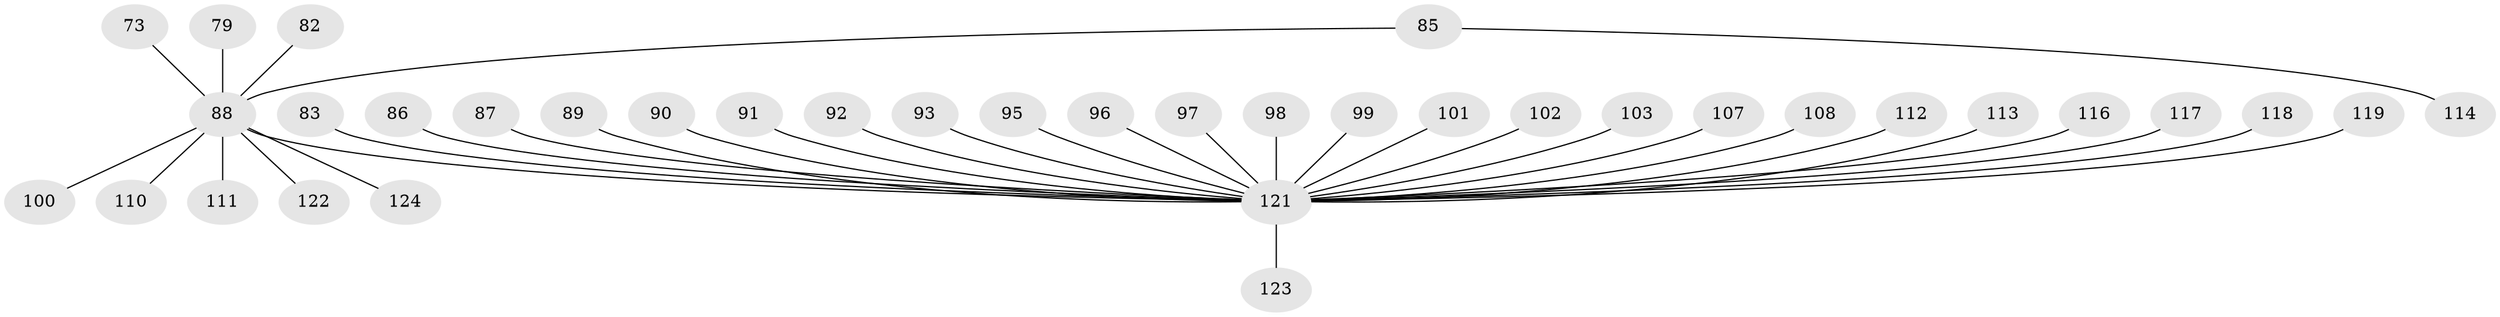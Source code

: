 // original degree distribution, {6: 0.016129032258064516, 7: 0.008064516129032258, 5: 0.04032258064516129, 3: 0.12903225806451613, 8: 0.008064516129032258, 4: 0.06451612903225806, 2: 0.18548387096774194, 1: 0.5483870967741935}
// Generated by graph-tools (version 1.1) at 2025/56/03/04/25 21:56:48]
// undirected, 37 vertices, 36 edges
graph export_dot {
graph [start="1"]
  node [color=gray90,style=filled];
  73;
  79;
  82;
  83;
  85;
  86;
  87;
  88 [super="+72+80+37"];
  89;
  90;
  91;
  92;
  93;
  95;
  96;
  97;
  98;
  99;
  100;
  101;
  102;
  103;
  107;
  108;
  110;
  111;
  112;
  113;
  114;
  116;
  117;
  118;
  119;
  121 [super="+48+115+62+60+65+61+63+69+70+75+74+109+120+77+81"];
  122;
  123;
  124;
  73 -- 88;
  79 -- 88;
  82 -- 88;
  83 -- 121;
  85 -- 114;
  85 -- 88;
  86 -- 121;
  87 -- 121;
  88 -- 124;
  88 -- 110;
  88 -- 111;
  88 -- 122;
  88 -- 100;
  88 -- 121;
  89 -- 121;
  90 -- 121;
  91 -- 121;
  92 -- 121;
  93 -- 121;
  95 -- 121;
  96 -- 121;
  97 -- 121;
  98 -- 121;
  99 -- 121;
  101 -- 121;
  102 -- 121;
  103 -- 121;
  107 -- 121;
  108 -- 121;
  112 -- 121;
  113 -- 121;
  116 -- 121;
  117 -- 121;
  118 -- 121;
  119 -- 121;
  121 -- 123;
}
